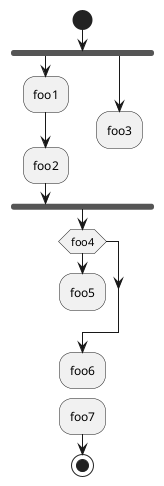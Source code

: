 #分离

可以使用关键字 detach 移除箭头。


@startuml

start

fork

:foo1;

:foo2;

fork again
:foo3;
detach

end fork

if (foo4) then

:foo5;

endif

detach
:foo6;

detach

:foo7;

stop

@enduml